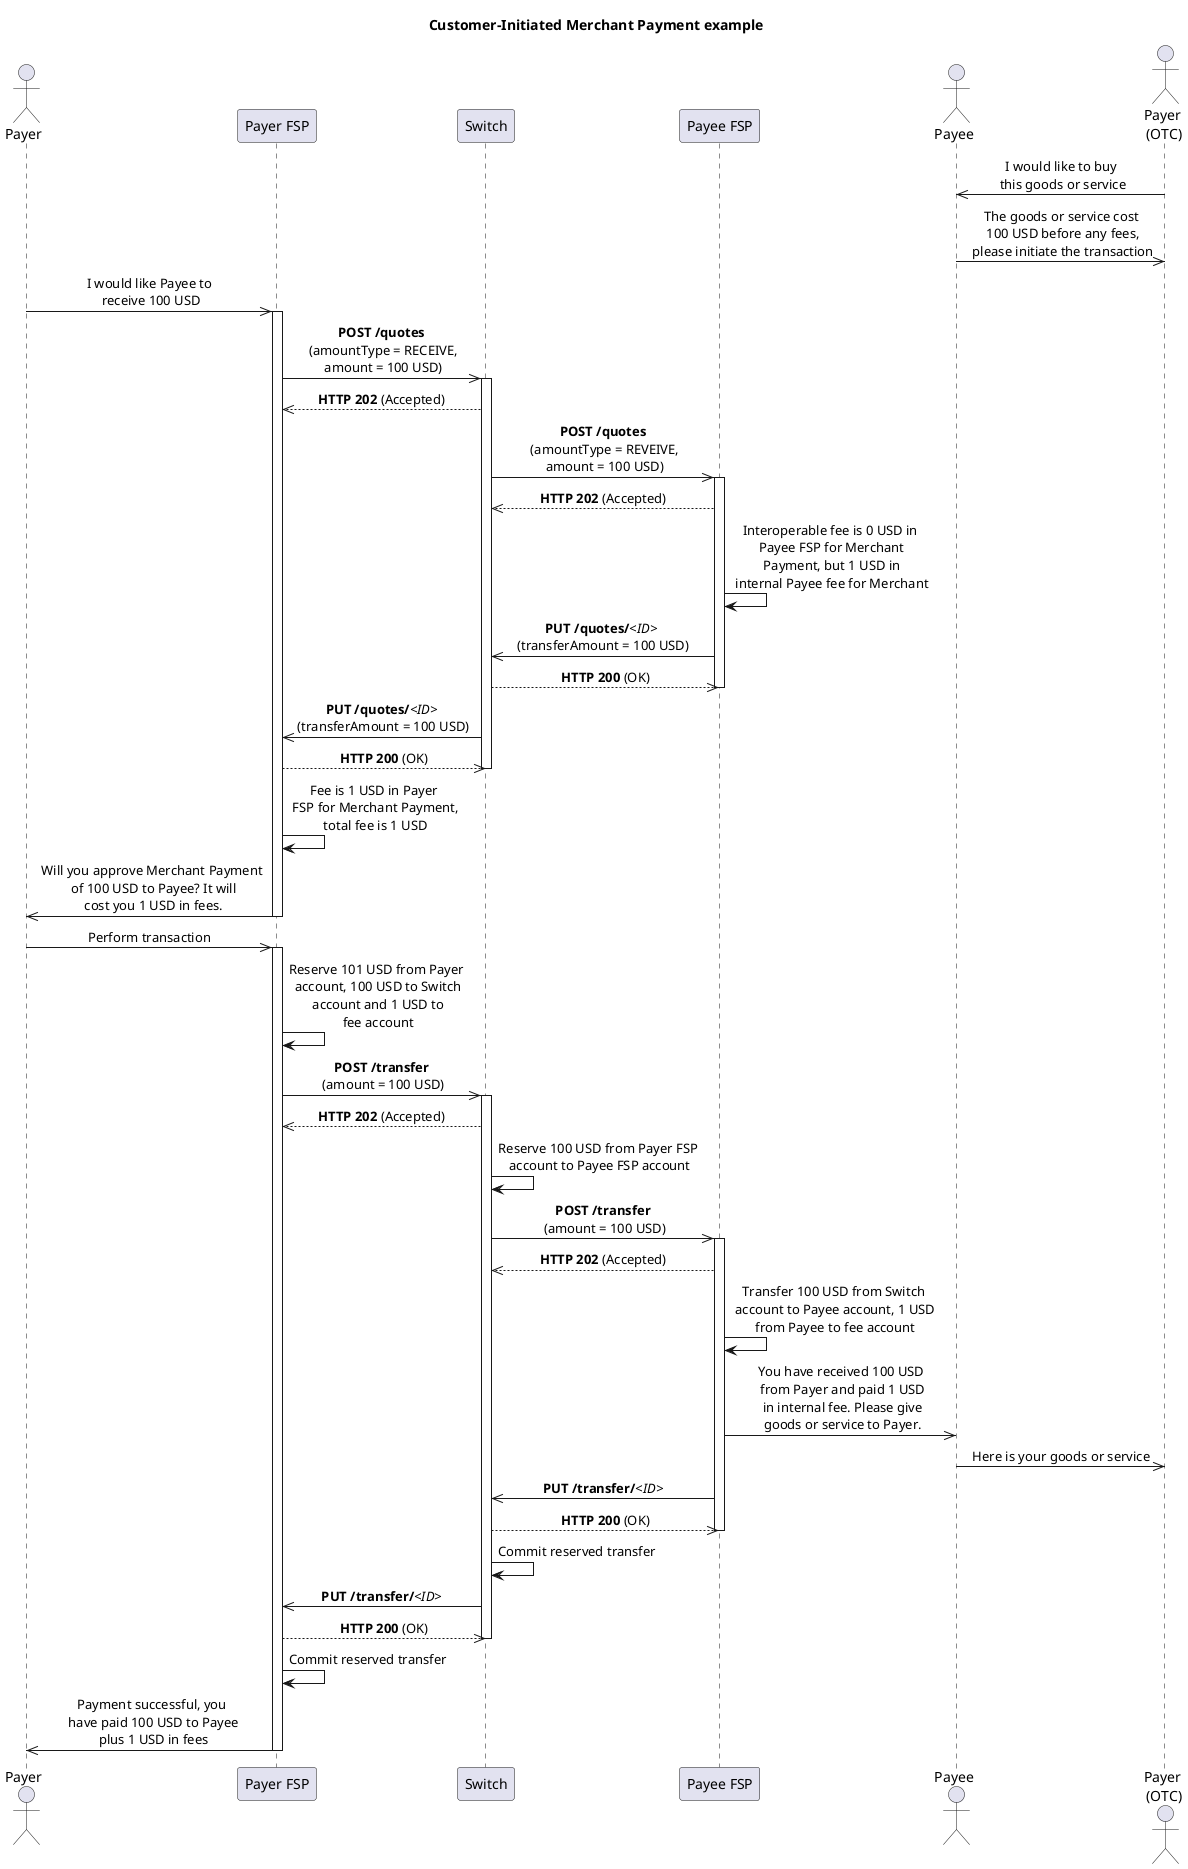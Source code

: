 /'*****
 License
 --------------
 Copyright © 2017 Bill & Melinda Gates Foundation
 The Mojaloop files are made available by the Bill & Melinda Gates Foundation under the Apache License, Version 2.0 (the "License") and you may not use these files except in compliance with the License. You may obtain a copy of the License at
 http://www.apache.org/licenses/LICENSE-2.0
 Unless required by applicable law or agreed to in writing, the Mojaloop files are distributed on an "AS IS" BASIS, WITHOUT WARRANTIES OR CONDITIONS OF ANY KIND, either express or implied. See the License for the specific language governing permissions and limitations under the License.
 Contributors
 --------------
 This is the official list of the Mojaloop project contributors for this file.
 Names of the original copyright holders (individuals or organizations)
 should be listed with a '*' in the first column. People who have
 contributed from an organization can be listed under the organization
 that actually holds the copyright for their contributions (see the
 Gates Foundation organization for an example). Those individuals should have
 their names indented and be marked with a '-'. Email address can be added
 optionally within square brackets <email>.
 * Gates Foundation
 - Name Surname <name.surname@gatesfoundation.com>

 * Henk Kodde <henk.kodde@modusbox.com>
 --------------
 ******'/

@startuml
' declaring skinparam
skinparam sequenceMessageAlign center

' declare title
title Customer-Initiated Merchant Payment example

' Actor Keys:
' participant - FSP or Switch
' actor - Payee, Payer or Payer(OTC)

' declare actors
actor "Payer" as Payer
participant "Payer FSP" as PayerFSP
participant "Switch" as SWITCH
participant "Payee FSP" as PayeeFSP
actor "Payee" as Payee
actor "Payer\n (OTC)" as PayerOTC

' start flow

' activate Payer
Payee <<- PayerOTC: I would like to buy\n this goods or service
Payee ->> PayerOTC: The goods or service cost\n 100 USD before any fees,\n please initiate the transaction
Payer ->> PayerFSP: I would like Payee to\n receive 100 USD
activate PayerFSP
PayerFSP ->> SWITCH: **POST /quotes**\n (amountType = RECEIVE,\n amount = 100 USD)
activate SWITCH
PayerFSP <<-- SWITCH: **HTTP 202** (Accepted)
SWITCH ->> PayeeFSP: **POST /quotes**\n (amountType = REVEIVE,\n amount = 100 USD)
activate PayeeFSP
SWITCH <<-- PayeeFSP: **HTTP 202** (Accepted)
PayeeFSP -> PayeeFSP: Interoperable fee is 0 USD in\n Payee FSP for Merchant\n Payment, but 1 USD in\n internal Payee fee for Merchant
SWITCH <<- PayeeFSP: **PUT /quotes/**<i><ID></i> \n(transferAmount = 100 USD)
SWITCH -->> PayeeFSP: **HTTP 200** (OK)
deactivate PayeeFSP
PayerFSP <<- SWITCH: **PUT /quotes/**<i><ID></i>\n (transferAmount = 100 USD)
PayerFSP -->> SWITCH: **HTTP 200** (OK)
deactivate SWITCH
PayerFSP -> PayerFSP: Fee is 1 USD in Payer\n FSP for Merchant Payment,\n total fee is 1 USD
Payer <<- PayerFSP: Will you approve Merchant Payment\n of 100 USD to Payee? It will\n cost you 1 USD in fees.
deactivate PayerFSP
' deactivate Payer
Payer ->> PayerFSP: Perform transaction
activate PayerFSP
PayerFSP -> PayerFSP: Reserve 101 USD from Payer\n account, 100 USD to Switch\n account and 1 USD to\n fee account
PayerFSP ->> SWITCH: **POST /transfer**\n (amount = 100 USD)
activate SWITCH
PayerFSP <<-- SWITCH: **HTTP 202** (Accepted)
SWITCH -> SWITCH: Reserve 100 USD from Payer FSP\n account to Payee FSP account
SWITCH ->> PayeeFSP: **POST /transfer**\n (amount = 100 USD)
activate PayeeFSP
SWITCH <<-- PayeeFSP: **HTTP 202** (Accepted)
PayeeFSP -> PayeeFSP: Transfer 100 USD from Switch\n account to Payee account, 1 USD\n from Payee to fee account
PayeeFSP ->> Payee: You have received 100 USD\n from Payer and paid 1 USD\n in internal fee. Please give\n goods or service to Payer.
Payee ->> PayerOTC: Here is your goods or service
SWITCH <<- PayeeFSP: **PUT /transfer/**<i><ID></i>
SWITCH -->> PayeeFSP: **HTTP 200** (OK)
deactivate PayeeFSP
SWITCH -> SWITCH: Commit reserved transfer
PayerFSP <<- SWITCH: **PUT /transfer/**<i><ID></i>
PayerFSP -->> SWITCH: **HTTP 200** (OK)
deactivate SWITCH
PayerFSP -> PayerFSP: Commit reserved transfer
Payer <<- PayerFSP: Payment successful, you\n have paid 100 USD to Payee\n plus 1 USD in fees
deactivate PayerFSP
@enduml
